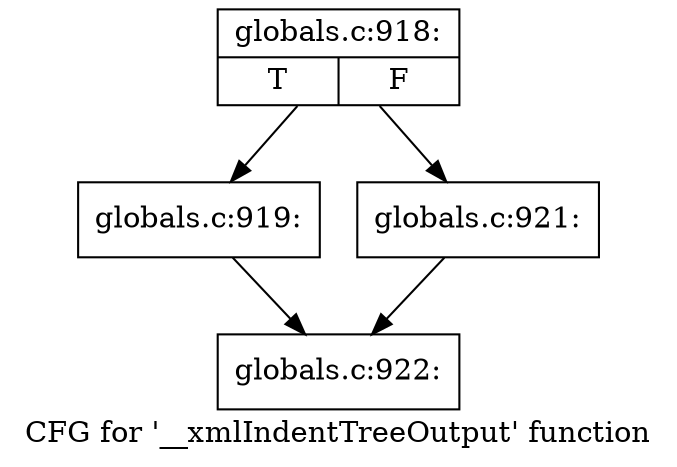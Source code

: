digraph "CFG for '__xmlIndentTreeOutput' function" {
	label="CFG for '__xmlIndentTreeOutput' function";

	Node0x4ac7620 [shape=record,label="{globals.c:918:|{<s0>T|<s1>F}}"];
	Node0x4ac7620 -> Node0x4a6cc70;
	Node0x4ac7620 -> Node0x4ac8290;
	Node0x4a6cc70 [shape=record,label="{globals.c:919:}"];
	Node0x4a6cc70 -> Node0x4ac75d0;
	Node0x4ac8290 [shape=record,label="{globals.c:921:}"];
	Node0x4ac8290 -> Node0x4ac75d0;
	Node0x4ac75d0 [shape=record,label="{globals.c:922:}"];
}
